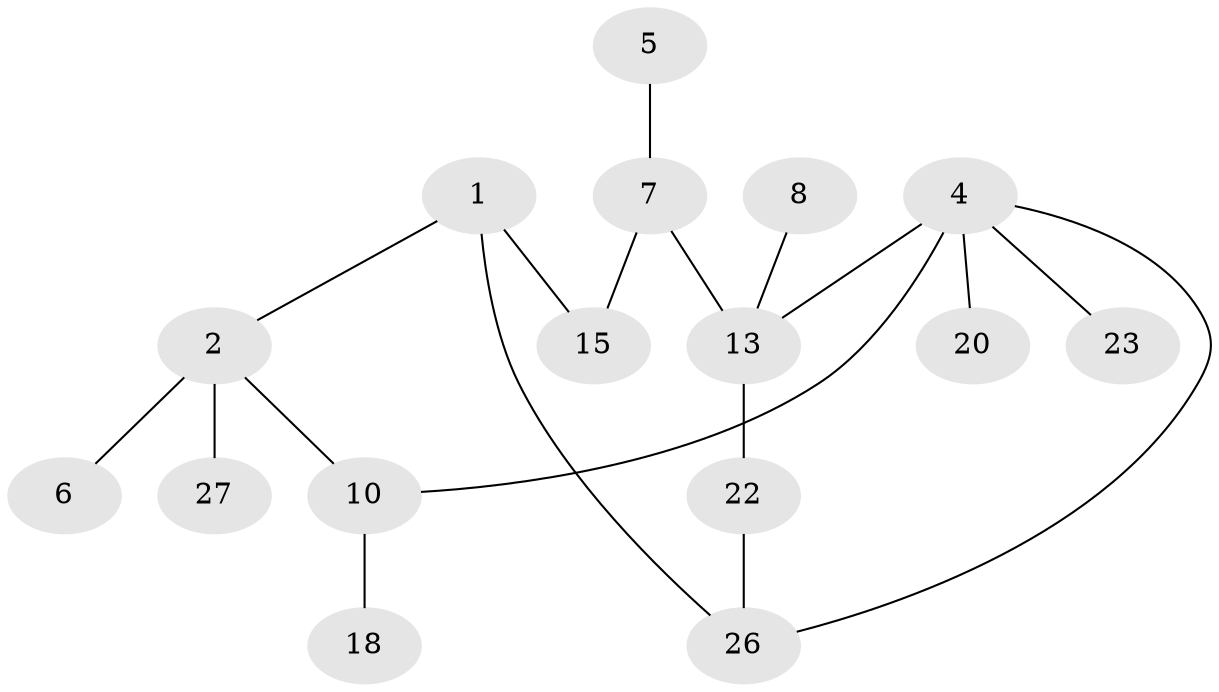 // original degree distribution, {2: 0.18, 3: 0.22, 1: 0.38, 4: 0.02, 0: 0.14, 5: 0.04, 6: 0.02}
// Generated by graph-tools (version 1.1) at 2025/48/03/04/25 22:48:08]
// undirected, 16 vertices, 18 edges
graph export_dot {
  node [color=gray90,style=filled];
  1;
  2;
  4;
  5;
  6;
  7;
  8;
  10;
  13;
  15;
  18;
  20;
  22;
  23;
  26;
  27;
  1 -- 2 [weight=1.0];
  1 -- 15 [weight=1.0];
  1 -- 26 [weight=1.0];
  2 -- 6 [weight=1.0];
  2 -- 10 [weight=1.0];
  2 -- 27 [weight=2.0];
  4 -- 10 [weight=1.0];
  4 -- 13 [weight=2.0];
  4 -- 20 [weight=1.0];
  4 -- 23 [weight=1.0];
  4 -- 26 [weight=1.0];
  5 -- 7 [weight=1.0];
  7 -- 13 [weight=2.0];
  7 -- 15 [weight=1.0];
  8 -- 13 [weight=1.0];
  10 -- 18 [weight=1.0];
  13 -- 22 [weight=1.0];
  22 -- 26 [weight=1.0];
}
